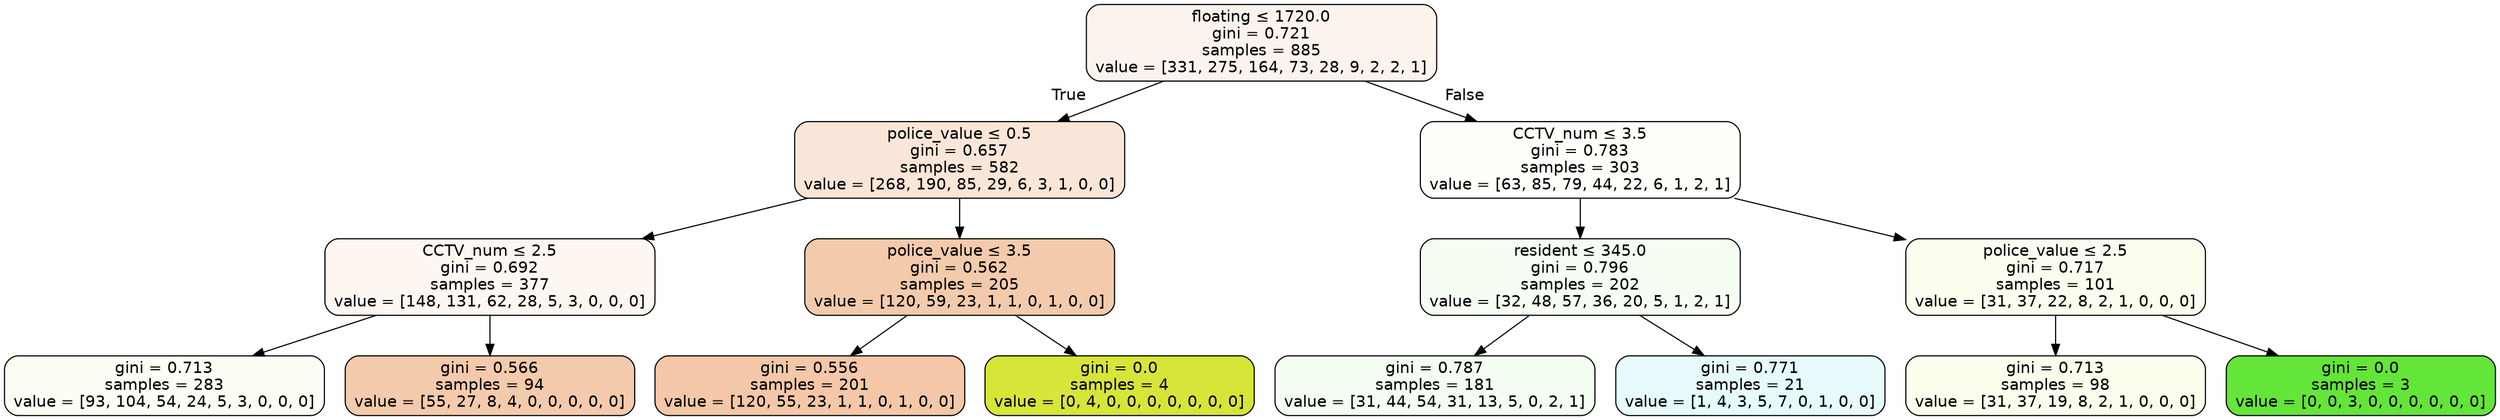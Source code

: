 digraph Tree {
node [shape=box, style="filled, rounded", color="black", fontname=helvetica] ;
edge [fontname=helvetica] ;
0 [label=<floating &le; 1720.0<br/>gini = 0.721<br/>samples = 885<br/>value = [331, 275, 164, 73, 28, 9, 2, 2, 1]>, fillcolor="#fdf3ed"] ;
1 [label=<police_value &le; 0.5<br/>gini = 0.657<br/>samples = 582<br/>value = [268, 190, 85, 29, 6, 3, 1, 0, 0]>, fillcolor="#fae6d8"] ;
0 -> 1 [labeldistance=2.5, labelangle=45, headlabel="True"] ;
2 [label=<CCTV_num &le; 2.5<br/>gini = 0.692<br/>samples = 377<br/>value = [148, 131, 62, 28, 5, 3, 0, 0, 0]>, fillcolor="#fdf6f1"] ;
1 -> 2 ;
3 [label=<gini = 0.713<br/>samples = 283<br/>value = [93, 104, 54, 24, 5, 3, 0, 0, 0]>, fillcolor="#fdfdf4"] ;
2 -> 3 ;
4 [label=<gini = 0.566<br/>samples = 94<br/>value = [55, 27, 8, 4, 0, 0, 0, 0, 0]>, fillcolor="#f4caac"] ;
2 -> 4 ;
5 [label=<police_value &le; 3.5<br/>gini = 0.562<br/>samples = 205<br/>value = [120, 59, 23, 1, 1, 0, 1, 0, 0]>, fillcolor="#f4caac"] ;
1 -> 5 ;
6 [label=<gini = 0.556<br/>samples = 201<br/>value = [120, 55, 23, 1, 1, 0, 1, 0, 0]>, fillcolor="#f3c7a7"] ;
5 -> 6 ;
7 [label=<gini = 0.0<br/>samples = 4<br/>value = [0, 4, 0, 0, 0, 0, 0, 0, 0]>, fillcolor="#d7e539"] ;
5 -> 7 ;
8 [label=<CCTV_num &le; 3.5<br/>gini = 0.783<br/>samples = 303<br/>value = [63, 85, 79, 44, 22, 6, 1, 2, 1]>, fillcolor="#fefefa"] ;
0 -> 8 [labeldistance=2.5, labelangle=-45, headlabel="False"] ;
9 [label=<resident &le; 345.0<br/>gini = 0.796<br/>samples = 202<br/>value = [32, 48, 57, 36, 20, 5, 1, 2, 1]>, fillcolor="#f6fdf3"] ;
8 -> 9 ;
10 [label=<gini = 0.787<br/>samples = 181<br/>value = [31, 44, 54, 31, 13, 5, 0, 2, 1]>, fillcolor="#f4fdf1"] ;
9 -> 10 ;
11 [label=<gini = 0.771<br/>samples = 21<br/>value = [1, 4, 3, 5, 7, 0, 1, 0, 0]>, fillcolor="#e6fafc"] ;
9 -> 11 ;
12 [label=<police_value &le; 2.5<br/>gini = 0.717<br/>samples = 101<br/>value = [31, 37, 22, 8, 2, 1, 0, 0, 0]>, fillcolor="#fcfdee"] ;
8 -> 12 ;
13 [label=<gini = 0.713<br/>samples = 98<br/>value = [31, 37, 19, 8, 2, 1, 0, 0, 0]>, fillcolor="#fbfded"] ;
12 -> 13 ;
14 [label=<gini = 0.0<br/>samples = 3<br/>value = [0, 0, 3, 0, 0, 0, 0, 0, 0]>, fillcolor="#64e539"] ;
12 -> 14 ;
}